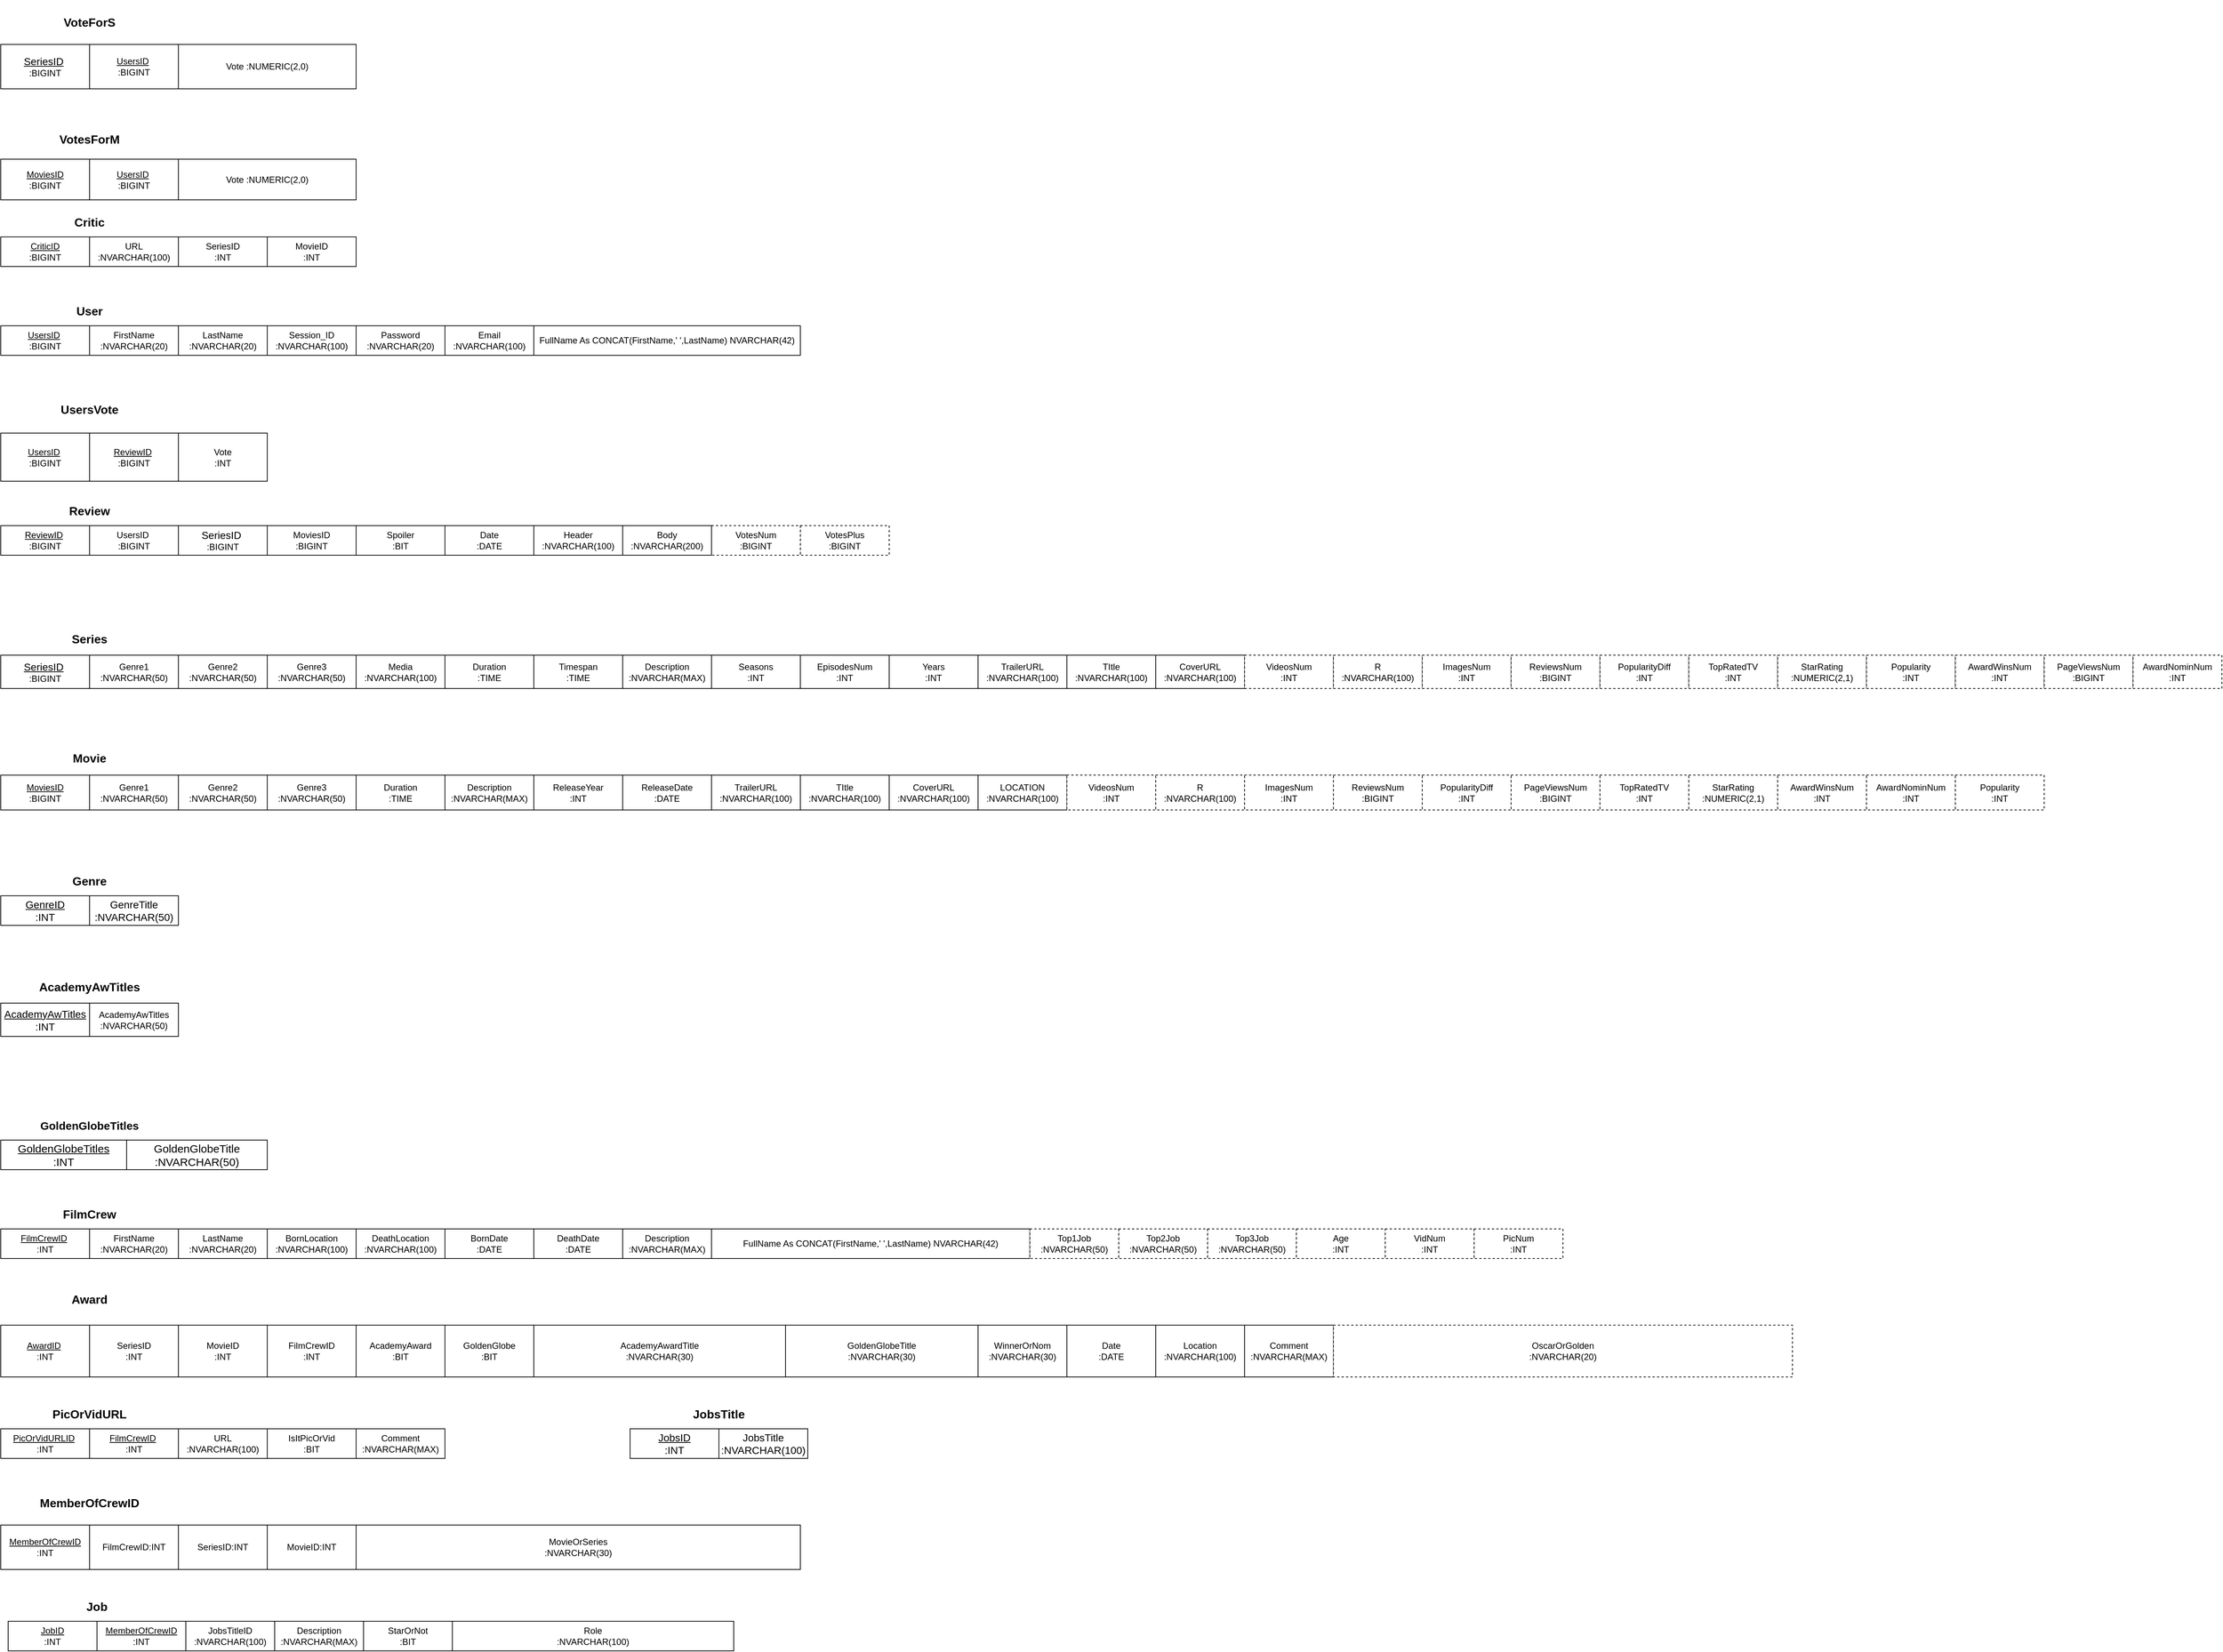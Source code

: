 <mxfile version="20.8.10" type="device"><diagram name="Page-1" id="w3RZHbpMR2QdRFytA8NF"><mxGraphModel dx="1418" dy="868" grid="1" gridSize="10" guides="1" tooltips="1" connect="1" arrows="1" fold="1" page="1" pageScale="1" pageWidth="3300" pageHeight="2339" math="0" shadow="0"><root><mxCell id="0"/><mxCell id="1" parent="0"/><mxCell id="p24loqSLt-d5DUNZValQ-108" value="" style="group" parent="1" vertex="1" connectable="0"><mxGeometry x="40" y="1210" width="240" height="80" as="geometry"/></mxCell><mxCell id="I5GjsqmiCHtDT43iMSYf-164" value="&lt;font style=&quot;font-size: 14px;&quot;&gt;GenreTitle&lt;br&gt;:NVARCHAR(50)&lt;br&gt;&lt;/font&gt;" style="rounded=0;whiteSpace=wrap;html=1;" parent="p24loqSLt-d5DUNZValQ-108" vertex="1"><mxGeometry x="120" y="40" width="120" height="40" as="geometry"/></mxCell><mxCell id="I5GjsqmiCHtDT43iMSYf-165" value="&lt;font style=&quot;font-size: 14px;&quot;&gt;&lt;u&gt;GenreID&lt;/u&gt;&lt;br&gt;:INT&lt;/font&gt;" style="rounded=0;whiteSpace=wrap;html=1;" parent="p24loqSLt-d5DUNZValQ-108" vertex="1"><mxGeometry y="40" width="120" height="40" as="geometry"/></mxCell><mxCell id="I5GjsqmiCHtDT43iMSYf-166" value="&lt;b&gt;&lt;font style=&quot;font-size: 16px;&quot;&gt;Genre&lt;/font&gt;&lt;/b&gt;" style="text;html=1;strokeColor=none;fillColor=none;align=center;verticalAlign=middle;whiteSpace=wrap;rounded=0;" parent="p24loqSLt-d5DUNZValQ-108" vertex="1"><mxGeometry width="240" height="40" as="geometry"/></mxCell><mxCell id="p24loqSLt-d5DUNZValQ-109" value="" style="group" parent="1" vertex="1" connectable="0"><mxGeometry x="890" y="1930" width="240" height="80" as="geometry"/></mxCell><mxCell id="p24loqSLt-d5DUNZValQ-110" value="&lt;font style=&quot;font-size: 14px;&quot;&gt;JobsTitle&lt;br&gt;:NVARCHAR(100)&lt;br&gt;&lt;/font&gt;" style="rounded=0;whiteSpace=wrap;html=1;" parent="p24loqSLt-d5DUNZValQ-109" vertex="1"><mxGeometry x="120" y="40" width="120" height="40" as="geometry"/></mxCell><mxCell id="p24loqSLt-d5DUNZValQ-111" value="&lt;font style=&quot;font-size: 14px;&quot;&gt;&lt;u&gt;JobsID&lt;/u&gt;&lt;br&gt;:INT&lt;/font&gt;" style="rounded=0;whiteSpace=wrap;html=1;" parent="p24loqSLt-d5DUNZValQ-109" vertex="1"><mxGeometry y="40" width="120" height="40" as="geometry"/></mxCell><mxCell id="p24loqSLt-d5DUNZValQ-112" value="&lt;b&gt;&lt;font style=&quot;font-size: 16px;&quot;&gt;JobsTitle&lt;/font&gt;&lt;/b&gt;" style="text;html=1;strokeColor=none;fillColor=none;align=center;verticalAlign=middle;whiteSpace=wrap;rounded=0;" parent="p24loqSLt-d5DUNZValQ-109" vertex="1"><mxGeometry width="240" height="40" as="geometry"/></mxCell><mxCell id="p24loqSLt-d5DUNZValQ-113" value="" style="group" parent="1" vertex="1" connectable="0"><mxGeometry x="50" y="2190" width="980" height="80" as="geometry"/></mxCell><mxCell id="I5GjsqmiCHtDT43iMSYf-322" value="Role&lt;br&gt;:NVARCHAR(100)" style="rounded=0;whiteSpace=wrap;html=1;" parent="p24loqSLt-d5DUNZValQ-113" vertex="1"><mxGeometry x="600" y="40" width="380" height="40" as="geometry"/></mxCell><mxCell id="I5GjsqmiCHtDT43iMSYf-323" value="StarOrNot&lt;br&gt;:BIT" style="rounded=0;whiteSpace=wrap;html=1;" parent="p24loqSLt-d5DUNZValQ-113" vertex="1"><mxGeometry x="480" y="40" width="120" height="40" as="geometry"/></mxCell><mxCell id="I5GjsqmiCHtDT43iMSYf-324" value="Description&lt;br&gt;:NVARCHAR(MAX)" style="rounded=0;whiteSpace=wrap;html=1;" parent="p24loqSLt-d5DUNZValQ-113" vertex="1"><mxGeometry x="360" y="40" width="120" height="40" as="geometry"/></mxCell><mxCell id="I5GjsqmiCHtDT43iMSYf-325" value="JobsTitleID&lt;br&gt;:NVARCHAR(100)" style="rounded=0;whiteSpace=wrap;html=1;" parent="p24loqSLt-d5DUNZValQ-113" vertex="1"><mxGeometry x="240" y="40" width="120" height="40" as="geometry"/></mxCell><mxCell id="I5GjsqmiCHtDT43iMSYf-326" value="&lt;u style=&quot;border-color: var(--border-color);&quot;&gt;MemberOfCrewID&lt;/u&gt;&lt;br style=&quot;border-color: var(--border-color);&quot;&gt;:INT" style="rounded=0;whiteSpace=wrap;html=1;" parent="p24loqSLt-d5DUNZValQ-113" vertex="1"><mxGeometry x="120" y="40" width="120" height="40" as="geometry"/></mxCell><mxCell id="I5GjsqmiCHtDT43iMSYf-327" value="&lt;u&gt;JobID&lt;/u&gt;&lt;br&gt;:INT" style="rounded=0;whiteSpace=wrap;html=1;" parent="p24loqSLt-d5DUNZValQ-113" vertex="1"><mxGeometry y="40" width="120" height="40" as="geometry"/></mxCell><mxCell id="I5GjsqmiCHtDT43iMSYf-328" value="&lt;b&gt;&lt;font style=&quot;font-size: 16px;&quot;&gt;Job&lt;/font&gt;&lt;/b&gt;" style="text;html=1;strokeColor=none;fillColor=none;align=center;verticalAlign=middle;whiteSpace=wrap;rounded=0;" parent="p24loqSLt-d5DUNZValQ-113" vertex="1"><mxGeometry width="240" height="40" as="geometry"/></mxCell><mxCell id="p24loqSLt-d5DUNZValQ-119" value="" style="group" parent="1" vertex="1" connectable="0"><mxGeometry x="40" y="1760" width="2660" height="140" as="geometry"/></mxCell><mxCell id="I5GjsqmiCHtDT43iMSYf-228" value="Location&lt;br&gt;:NVARCHAR(100)" style="rounded=0;whiteSpace=wrap;html=1;" parent="p24loqSLt-d5DUNZValQ-119" vertex="1"><mxGeometry x="1560" y="70" width="120" height="70" as="geometry"/></mxCell><mxCell id="I5GjsqmiCHtDT43iMSYf-229" value="Comment&lt;br&gt;:NVARCHAR(MAX)" style="rounded=0;whiteSpace=wrap;html=1;" parent="p24loqSLt-d5DUNZValQ-119" vertex="1"><mxGeometry x="1680" y="70" width="120" height="70" as="geometry"/></mxCell><mxCell id="I5GjsqmiCHtDT43iMSYf-236" value="Date&lt;br&gt;:DATE" style="rounded=0;whiteSpace=wrap;html=1;" parent="p24loqSLt-d5DUNZValQ-119" vertex="1"><mxGeometry x="1440" y="70" width="120" height="70" as="geometry"/></mxCell><mxCell id="I5GjsqmiCHtDT43iMSYf-237" value="WinnerOrNom&lt;br&gt;:NVARCHAR(30)" style="rounded=0;whiteSpace=wrap;html=1;" parent="p24loqSLt-d5DUNZValQ-119" vertex="1"><mxGeometry x="1320" y="70" width="120" height="70" as="geometry"/></mxCell><mxCell id="I5GjsqmiCHtDT43iMSYf-238" value="GoldenGlobeTitle&lt;br&gt;:NVARCHAR(30)" style="rounded=0;whiteSpace=wrap;html=1;" parent="p24loqSLt-d5DUNZValQ-119" vertex="1"><mxGeometry x="1060" y="70" width="260" height="70" as="geometry"/></mxCell><mxCell id="I5GjsqmiCHtDT43iMSYf-239" value="GoldenGlobe&lt;br&gt;:BIT" style="rounded=0;whiteSpace=wrap;html=1;" parent="p24loqSLt-d5DUNZValQ-119" vertex="1"><mxGeometry x="600" y="70" width="120" height="70" as="geometry"/></mxCell><mxCell id="I5GjsqmiCHtDT43iMSYf-240" value="AcademyAwardTitle&lt;br&gt;:NVARCHAR(30)" style="rounded=0;whiteSpace=wrap;html=1;" parent="p24loqSLt-d5DUNZValQ-119" vertex="1"><mxGeometry x="720" y="70" width="340" height="70" as="geometry"/></mxCell><mxCell id="I5GjsqmiCHtDT43iMSYf-241" value="AcademyAward&lt;br&gt;:BIT" style="rounded=0;whiteSpace=wrap;html=1;" parent="p24loqSLt-d5DUNZValQ-119" vertex="1"><mxGeometry x="480" y="70" width="120" height="70" as="geometry"/></mxCell><mxCell id="I5GjsqmiCHtDT43iMSYf-242" value="FilmCrewID&lt;br&gt;:INT" style="rounded=0;whiteSpace=wrap;html=1;" parent="p24loqSLt-d5DUNZValQ-119" vertex="1"><mxGeometry x="360" y="70" width="120" height="70" as="geometry"/></mxCell><mxCell id="I5GjsqmiCHtDT43iMSYf-243" value="MovieID&lt;br&gt;:INT" style="rounded=0;whiteSpace=wrap;html=1;" parent="p24loqSLt-d5DUNZValQ-119" vertex="1"><mxGeometry x="240" y="70" width="120" height="70" as="geometry"/></mxCell><mxCell id="I5GjsqmiCHtDT43iMSYf-244" value="SeriesID&lt;br&gt;:INT" style="rounded=0;whiteSpace=wrap;html=1;" parent="p24loqSLt-d5DUNZValQ-119" vertex="1"><mxGeometry x="120" y="70" width="120" height="70" as="geometry"/></mxCell><mxCell id="I5GjsqmiCHtDT43iMSYf-245" value="&lt;u&gt;AwardID&lt;/u&gt;&amp;nbsp;&lt;br&gt;:INT" style="rounded=0;whiteSpace=wrap;html=1;" parent="p24loqSLt-d5DUNZValQ-119" vertex="1"><mxGeometry y="70" width="120" height="70" as="geometry"/></mxCell><mxCell id="I5GjsqmiCHtDT43iMSYf-246" value="&lt;span style=&quot;font-size: 16px;&quot;&gt;&lt;b&gt;Award&lt;/b&gt;&lt;/span&gt;" style="text;html=1;strokeColor=none;fillColor=none;align=center;verticalAlign=middle;whiteSpace=wrap;rounded=0;" parent="p24loqSLt-d5DUNZValQ-119" vertex="1"><mxGeometry width="240" height="70" as="geometry"/></mxCell><mxCell id="p24loqSLt-d5DUNZValQ-107" value="OscarOrGolden&lt;br&gt;:NVARCHAR(20)" style="rounded=0;whiteSpace=wrap;html=1;dashed=1;" parent="p24loqSLt-d5DUNZValQ-119" vertex="1"><mxGeometry x="1800" y="70" width="620" height="70" as="geometry"/></mxCell><mxCell id="p24loqSLt-d5DUNZValQ-120" value="" style="group" parent="1" vertex="1" connectable="0"><mxGeometry x="40" y="320" width="240" height="80" as="geometry"/></mxCell><mxCell id="I5GjsqmiCHtDT43iMSYf-40" value="URL&lt;br&gt;:NVARCHAR(100)" style="rounded=0;whiteSpace=wrap;html=1;" parent="p24loqSLt-d5DUNZValQ-120" vertex="1"><mxGeometry x="120" y="40" width="120" height="40" as="geometry"/></mxCell><mxCell id="I5GjsqmiCHtDT43iMSYf-41" value="&lt;u&gt;CriticID&lt;br&gt;&lt;/u&gt;:BIGINT&lt;u&gt;&lt;br&gt;&lt;/u&gt;" style="rounded=0;whiteSpace=wrap;html=1;" parent="p24loqSLt-d5DUNZValQ-120" vertex="1"><mxGeometry y="40" width="120" height="40" as="geometry"/></mxCell><mxCell id="I5GjsqmiCHtDT43iMSYf-43" value="&lt;b&gt;&lt;font style=&quot;font-size: 16px;&quot;&gt;Critic&lt;/font&gt;&lt;/b&gt;" style="text;html=1;strokeColor=none;fillColor=none;align=center;verticalAlign=middle;whiteSpace=wrap;rounded=0;" parent="p24loqSLt-d5DUNZValQ-120" vertex="1"><mxGeometry width="240" height="40" as="geometry"/></mxCell><mxCell id="p24loqSLt-d5DUNZValQ-121" value="" style="group" parent="1" vertex="1" connectable="0"><mxGeometry x="40" y="440" width="1080" height="80" as="geometry"/></mxCell><mxCell id="I5GjsqmiCHtDT43iMSYf-48" value="FullName As CONCAT(FirstName,' ',LastName) NVARCHAR(42)" style="rounded=0;whiteSpace=wrap;html=1;" parent="p24loqSLt-d5DUNZValQ-121" vertex="1"><mxGeometry x="720" y="40" width="360" height="40" as="geometry"/></mxCell><mxCell id="I5GjsqmiCHtDT43iMSYf-58" value="Email&lt;br&gt;:NVARCHAR(100)" style="rounded=0;whiteSpace=wrap;html=1;" parent="p24loqSLt-d5DUNZValQ-121" vertex="1"><mxGeometry x="600" y="40" width="120" height="40" as="geometry"/></mxCell><mxCell id="I5GjsqmiCHtDT43iMSYf-59" value="Password&lt;br&gt;:NVARCHAR(20)" style="rounded=0;whiteSpace=wrap;html=1;" parent="p24loqSLt-d5DUNZValQ-121" vertex="1"><mxGeometry x="480" y="40" width="120" height="40" as="geometry"/></mxCell><mxCell id="I5GjsqmiCHtDT43iMSYf-60" value="Session_ID&lt;br style=&quot;border-color: var(--border-color);&quot;&gt;:NVARCHAR(100)" style="rounded=0;whiteSpace=wrap;html=1;" parent="p24loqSLt-d5DUNZValQ-121" vertex="1"><mxGeometry x="360" y="40" width="120" height="40" as="geometry"/></mxCell><mxCell id="I5GjsqmiCHtDT43iMSYf-61" value="LastName&lt;br&gt;:NVARCHAR(20)" style="rounded=0;whiteSpace=wrap;html=1;" parent="p24loqSLt-d5DUNZValQ-121" vertex="1"><mxGeometry x="240" y="40" width="120" height="40" as="geometry"/></mxCell><mxCell id="I5GjsqmiCHtDT43iMSYf-62" value="FirstName&lt;br&gt;:NVARCHAR(20)" style="rounded=0;whiteSpace=wrap;html=1;" parent="p24loqSLt-d5DUNZValQ-121" vertex="1"><mxGeometry x="120" y="40" width="120" height="40" as="geometry"/></mxCell><mxCell id="I5GjsqmiCHtDT43iMSYf-63" value="&lt;u style=&quot;border-color: var(--border-color);&quot;&gt;UsersID&lt;/u&gt;&amp;nbsp;&lt;br style=&quot;border-color: var(--border-color);&quot;&gt;:BIGINT" style="rounded=0;whiteSpace=wrap;html=1;" parent="p24loqSLt-d5DUNZValQ-121" vertex="1"><mxGeometry y="40" width="120" height="40" as="geometry"/></mxCell><mxCell id="I5GjsqmiCHtDT43iMSYf-64" value="&lt;span style=&quot;font-size: 16px;&quot;&gt;&lt;b&gt;User&lt;/b&gt;&lt;/span&gt;" style="text;html=1;strokeColor=none;fillColor=none;align=center;verticalAlign=middle;whiteSpace=wrap;rounded=0;" parent="p24loqSLt-d5DUNZValQ-121" vertex="1"><mxGeometry width="240" height="40" as="geometry"/></mxCell><mxCell id="p24loqSLt-d5DUNZValQ-122" value="" style="group" parent="1" vertex="1" connectable="0"><mxGeometry x="40" y="560" width="360" height="130" as="geometry"/></mxCell><mxCell id="I5GjsqmiCHtDT43iMSYf-102" value="Vote&lt;br&gt;:INT" style="rounded=0;whiteSpace=wrap;html=1;" parent="p24loqSLt-d5DUNZValQ-122" vertex="1"><mxGeometry x="240" y="65" width="120" height="65" as="geometry"/></mxCell><mxCell id="I5GjsqmiCHtDT43iMSYf-103" value="&lt;u style=&quot;border-color: var(--border-color);&quot;&gt;ReviewID&lt;/u&gt;&amp;nbsp;&lt;br style=&quot;border-color: var(--border-color);&quot;&gt;:BIGINT" style="rounded=0;whiteSpace=wrap;html=1;" parent="p24loqSLt-d5DUNZValQ-122" vertex="1"><mxGeometry x="120" y="65" width="120" height="65" as="geometry"/></mxCell><mxCell id="I5GjsqmiCHtDT43iMSYf-104" value="&lt;u style=&quot;border-color: var(--border-color);&quot;&gt;UsersID&lt;/u&gt;&amp;nbsp;&lt;br style=&quot;border-color: var(--border-color);&quot;&gt;:BIGINT" style="rounded=0;whiteSpace=wrap;html=1;" parent="p24loqSLt-d5DUNZValQ-122" vertex="1"><mxGeometry y="65" width="120" height="65" as="geometry"/></mxCell><mxCell id="I5GjsqmiCHtDT43iMSYf-105" value="&lt;b&gt;&lt;font style=&quot;font-size: 16px;&quot;&gt;UsersVote&lt;/font&gt;&lt;/b&gt;" style="text;html=1;strokeColor=none;fillColor=none;align=center;verticalAlign=middle;whiteSpace=wrap;rounded=0;" parent="p24loqSLt-d5DUNZValQ-122" vertex="1"><mxGeometry width="240" height="65" as="geometry"/></mxCell><mxCell id="p24loqSLt-d5DUNZValQ-123" value="" style="group" parent="1" vertex="1" connectable="0"><mxGeometry x="40" y="710" width="1320" height="80" as="geometry"/></mxCell><mxCell id="I5GjsqmiCHtDT43iMSYf-67" value="VotesPlus&lt;br&gt;:BIGINT" style="rounded=0;whiteSpace=wrap;html=1;dashed=1;" parent="p24loqSLt-d5DUNZValQ-123" vertex="1"><mxGeometry x="1080" y="40" width="120" height="40" as="geometry"/></mxCell><mxCell id="I5GjsqmiCHtDT43iMSYf-75" value="VotesNum&lt;br&gt;:BIGINT" style="rounded=0;whiteSpace=wrap;html=1;dashed=1;" parent="p24loqSLt-d5DUNZValQ-123" vertex="1"><mxGeometry x="960" y="40" width="120" height="40" as="geometry"/></mxCell><mxCell id="I5GjsqmiCHtDT43iMSYf-76" value="Body&lt;br&gt;:NVARCHAR(200)" style="rounded=0;whiteSpace=wrap;html=1;" parent="p24loqSLt-d5DUNZValQ-123" vertex="1"><mxGeometry x="840" y="40" width="120" height="40" as="geometry"/></mxCell><mxCell id="I5GjsqmiCHtDT43iMSYf-77" value="Header&lt;br&gt;:NVARCHAR(100)" style="rounded=0;whiteSpace=wrap;html=1;" parent="p24loqSLt-d5DUNZValQ-123" vertex="1"><mxGeometry x="720" y="40" width="120" height="40" as="geometry"/></mxCell><mxCell id="I5GjsqmiCHtDT43iMSYf-78" value="Date&lt;br&gt;:DATE" style="rounded=0;whiteSpace=wrap;html=1;" parent="p24loqSLt-d5DUNZValQ-123" vertex="1"><mxGeometry x="600" y="40" width="120" height="40" as="geometry"/></mxCell><mxCell id="I5GjsqmiCHtDT43iMSYf-79" value="Spoiler&lt;br style=&quot;border-color: var(--border-color);&quot;&gt;:BIT" style="rounded=0;whiteSpace=wrap;html=1;" parent="p24loqSLt-d5DUNZValQ-123" vertex="1"><mxGeometry x="480" y="40" width="120" height="40" as="geometry"/></mxCell><mxCell id="I5GjsqmiCHtDT43iMSYf-80" value="MoviesID&lt;br style=&quot;border-color: var(--border-color);&quot;&gt;:BIGINT" style="rounded=0;whiteSpace=wrap;html=1;" parent="p24loqSLt-d5DUNZValQ-123" vertex="1"><mxGeometry x="360" y="40" width="120" height="40" as="geometry"/></mxCell><mxCell id="I5GjsqmiCHtDT43iMSYf-82" value="&lt;font style=&quot;border-color: var(--border-color); font-size: 14px;&quot;&gt;SeriesID&amp;nbsp;&lt;br style=&quot;border-color: var(--border-color);&quot;&gt;&lt;/font&gt;:BIGINT" style="rounded=0;whiteSpace=wrap;html=1;" parent="p24loqSLt-d5DUNZValQ-123" vertex="1"><mxGeometry x="240" y="40" width="120" height="40" as="geometry"/></mxCell><mxCell id="I5GjsqmiCHtDT43iMSYf-83" value="&lt;span style=&quot;border-color: var(--border-color);&quot;&gt;UsersID&lt;/span&gt;&amp;nbsp;&lt;br style=&quot;border-color: var(--border-color);&quot;&gt;:BIGINT" style="rounded=0;whiteSpace=wrap;html=1;" parent="p24loqSLt-d5DUNZValQ-123" vertex="1"><mxGeometry x="120" y="40" width="120" height="40" as="geometry"/></mxCell><mxCell id="I5GjsqmiCHtDT43iMSYf-84" value="&lt;u style=&quot;border-color: var(--border-color);&quot;&gt;ReviewID&lt;/u&gt;&amp;nbsp;&lt;br style=&quot;border-color: var(--border-color);&quot;&gt;:BIGINT" style="rounded=0;whiteSpace=wrap;html=1;" parent="p24loqSLt-d5DUNZValQ-123" vertex="1"><mxGeometry y="40" width="120" height="40" as="geometry"/></mxCell><mxCell id="I5GjsqmiCHtDT43iMSYf-85" value="&lt;span style=&quot;font-size: 16px;&quot;&gt;&lt;b&gt;Review&lt;/b&gt;&lt;/span&gt;" style="text;html=1;strokeColor=none;fillColor=none;align=center;verticalAlign=middle;whiteSpace=wrap;rounded=0;" parent="p24loqSLt-d5DUNZValQ-123" vertex="1"><mxGeometry width="240" height="40" as="geometry"/></mxCell><mxCell id="p24loqSLt-d5DUNZValQ-124" value="" style="group" parent="1" vertex="1" connectable="0"><mxGeometry x="40" y="1040" width="2760" height="94.118" as="geometry"/></mxCell><mxCell id="I5GjsqmiCHtDT43iMSYf-128" value="CoverURL&lt;br style=&quot;border-color: var(--border-color);&quot;&gt;:NVARCHAR(100)" style="rounded=0;whiteSpace=wrap;html=1;" parent="p24loqSLt-d5DUNZValQ-124" vertex="1"><mxGeometry x="1200" y="47.059" width="120" height="47.059" as="geometry"/></mxCell><mxCell id="I5GjsqmiCHtDT43iMSYf-129" value="LOCATION&lt;br&gt;:NVARCHAR(100)" style="rounded=0;whiteSpace=wrap;html=1;" parent="p24loqSLt-d5DUNZValQ-124" vertex="1"><mxGeometry x="1320" y="47.059" width="120" height="47.059" as="geometry"/></mxCell><mxCell id="I5GjsqmiCHtDT43iMSYf-136" value="TItle&lt;br style=&quot;border-color: var(--border-color);&quot;&gt;:NVARCHAR(100)" style="rounded=0;whiteSpace=wrap;html=1;" parent="p24loqSLt-d5DUNZValQ-124" vertex="1"><mxGeometry x="1080" y="47.059" width="120" height="47.059" as="geometry"/></mxCell><mxCell id="I5GjsqmiCHtDT43iMSYf-137" value="TrailerURL&lt;br style=&quot;border-color: var(--border-color);&quot;&gt;:NVARCHAR(100)" style="rounded=0;whiteSpace=wrap;html=1;" parent="p24loqSLt-d5DUNZValQ-124" vertex="1"><mxGeometry x="960" y="47.059" width="120" height="47.059" as="geometry"/></mxCell><mxCell id="I5GjsqmiCHtDT43iMSYf-138" value="ReleaseDate&lt;br style=&quot;border-color: var(--border-color);&quot;&gt;:DATE" style="rounded=0;whiteSpace=wrap;html=1;" parent="p24loqSLt-d5DUNZValQ-124" vertex="1"><mxGeometry x="840" y="47.059" width="120" height="47.059" as="geometry"/></mxCell><mxCell id="I5GjsqmiCHtDT43iMSYf-139" value="ReleaseYear&lt;br style=&quot;border-color: var(--border-color);&quot;&gt;:INT" style="rounded=0;whiteSpace=wrap;html=1;" parent="p24loqSLt-d5DUNZValQ-124" vertex="1"><mxGeometry x="720" y="47.059" width="120" height="47.059" as="geometry"/></mxCell><mxCell id="I5GjsqmiCHtDT43iMSYf-140" value="Description&lt;br style=&quot;border-color: var(--border-color);&quot;&gt;:NVARCHAR(MAX)" style="rounded=0;whiteSpace=wrap;html=1;" parent="p24loqSLt-d5DUNZValQ-124" vertex="1"><mxGeometry x="600" y="47.059" width="120" height="47.059" as="geometry"/></mxCell><mxCell id="I5GjsqmiCHtDT43iMSYf-141" value="Duration&lt;br style=&quot;border-color: var(--border-color);&quot;&gt;:TIME" style="rounded=0;whiteSpace=wrap;html=1;" parent="p24loqSLt-d5DUNZValQ-124" vertex="1"><mxGeometry x="480" y="47.059" width="120" height="47.059" as="geometry"/></mxCell><mxCell id="I5GjsqmiCHtDT43iMSYf-142" value="Genre3&lt;br style=&quot;border-color: var(--border-color);&quot;&gt;:NVARCHAR(50)" style="rounded=0;whiteSpace=wrap;html=1;" parent="p24loqSLt-d5DUNZValQ-124" vertex="1"><mxGeometry x="360" y="47.059" width="120" height="47.059" as="geometry"/></mxCell><mxCell id="I5GjsqmiCHtDT43iMSYf-143" value="Genre2&lt;br style=&quot;border-color: var(--border-color);&quot;&gt;:NVARCHAR(50)" style="rounded=0;whiteSpace=wrap;html=1;" parent="p24loqSLt-d5DUNZValQ-124" vertex="1"><mxGeometry x="240" y="47.059" width="120" height="47.059" as="geometry"/></mxCell><mxCell id="I5GjsqmiCHtDT43iMSYf-144" value="Genre1&lt;br style=&quot;border-color: var(--border-color);&quot;&gt;:NVARCHAR(50)" style="rounded=0;whiteSpace=wrap;html=1;" parent="p24loqSLt-d5DUNZValQ-124" vertex="1"><mxGeometry x="120" y="47.059" width="120" height="47.059" as="geometry"/></mxCell><mxCell id="I5GjsqmiCHtDT43iMSYf-145" value="&lt;u style=&quot;border-color: var(--border-color);&quot;&gt;MoviesID&lt;br style=&quot;border-color: var(--border-color);&quot;&gt;&lt;/u&gt;:BIGINT" style="rounded=0;whiteSpace=wrap;html=1;" parent="p24loqSLt-d5DUNZValQ-124" vertex="1"><mxGeometry y="47.059" width="120" height="47.059" as="geometry"/></mxCell><mxCell id="I5GjsqmiCHtDT43iMSYf-146" value="&lt;span style=&quot;font-size: 16px;&quot;&gt;&lt;b&gt;Movie&lt;/b&gt;&lt;/span&gt;" style="text;html=1;strokeColor=none;fillColor=none;align=center;verticalAlign=middle;whiteSpace=wrap;rounded=0;" parent="p24loqSLt-d5DUNZValQ-124" vertex="1"><mxGeometry width="240" height="47.059" as="geometry"/></mxCell><mxCell id="p24loqSLt-d5DUNZValQ-25" value="VideosNum&lt;br style=&quot;border-color: var(--border-color);&quot;&gt;:INT" style="rounded=0;whiteSpace=wrap;html=1;dashed=1;" parent="p24loqSLt-d5DUNZValQ-124" vertex="1"><mxGeometry x="1440" y="47.059" width="120" height="47.059" as="geometry"/></mxCell><mxCell id="p24loqSLt-d5DUNZValQ-26" value="R&lt;br style=&quot;border-color: var(--border-color);&quot;&gt;:NVARCHAR(100)" style="rounded=0;whiteSpace=wrap;html=1;dashed=1;" parent="p24loqSLt-d5DUNZValQ-124" vertex="1"><mxGeometry x="1560" y="47.059" width="120" height="47.059" as="geometry"/></mxCell><mxCell id="p24loqSLt-d5DUNZValQ-27" value="ImagesNum&lt;br style=&quot;border-color: var(--border-color);&quot;&gt;:INT" style="rounded=0;whiteSpace=wrap;html=1;dashed=1;" parent="p24loqSLt-d5DUNZValQ-124" vertex="1"><mxGeometry x="1680" y="47.059" width="120" height="47.059" as="geometry"/></mxCell><mxCell id="p24loqSLt-d5DUNZValQ-28" value="ReviewsNum&lt;br style=&quot;border-color: var(--border-color);&quot;&gt;:BIGINT" style="rounded=0;whiteSpace=wrap;html=1;dashed=1;" parent="p24loqSLt-d5DUNZValQ-124" vertex="1"><mxGeometry x="1800" y="47.059" width="120" height="47.059" as="geometry"/></mxCell><mxCell id="p24loqSLt-d5DUNZValQ-29" value="PopularityDiff&lt;br style=&quot;border-color: var(--border-color);&quot;&gt;:INT" style="rounded=0;whiteSpace=wrap;html=1;dashed=1;" parent="p24loqSLt-d5DUNZValQ-124" vertex="1"><mxGeometry x="1920" y="47.059" width="120" height="47.059" as="geometry"/></mxCell><mxCell id="p24loqSLt-d5DUNZValQ-30" value="PageViewsNum&lt;br style=&quot;border-color: var(--border-color);&quot;&gt;:BIGINT" style="rounded=0;whiteSpace=wrap;html=1;dashed=1;" parent="p24loqSLt-d5DUNZValQ-124" vertex="1"><mxGeometry x="2040" y="47.059" width="120" height="47.059" as="geometry"/></mxCell><mxCell id="p24loqSLt-d5DUNZValQ-31" value="TopRatedTV&lt;br style=&quot;border-color: var(--border-color);&quot;&gt;:INT" style="rounded=0;whiteSpace=wrap;html=1;dashed=1;" parent="p24loqSLt-d5DUNZValQ-124" vertex="1"><mxGeometry x="2160" y="47.059" width="120" height="47.059" as="geometry"/></mxCell><mxCell id="p24loqSLt-d5DUNZValQ-32" value="StarRating&lt;br style=&quot;border-color: var(--border-color);&quot;&gt;:NUMERIC(2,1)" style="rounded=0;whiteSpace=wrap;html=1;dashed=1;" parent="p24loqSLt-d5DUNZValQ-124" vertex="1"><mxGeometry x="2280" y="47.059" width="120" height="47.059" as="geometry"/></mxCell><mxCell id="p24loqSLt-d5DUNZValQ-33" value="AwardWinsNum&lt;br style=&quot;border-color: var(--border-color);&quot;&gt;:INT" style="rounded=0;whiteSpace=wrap;html=1;dashed=1;" parent="p24loqSLt-d5DUNZValQ-124" vertex="1"><mxGeometry x="2400" y="47.059" width="120" height="47.059" as="geometry"/></mxCell><mxCell id="p24loqSLt-d5DUNZValQ-83" value="AwardNominNum&lt;br style=&quot;border-color: var(--border-color);&quot;&gt;:INT" style="rounded=0;whiteSpace=wrap;html=1;dashed=1;" parent="p24loqSLt-d5DUNZValQ-124" vertex="1"><mxGeometry x="2520" y="47.059" width="120" height="47.059" as="geometry"/></mxCell><mxCell id="p24loqSLt-d5DUNZValQ-84" value="Popularity&lt;br style=&quot;border-color: var(--border-color);&quot;&gt;:INT" style="rounded=0;whiteSpace=wrap;html=1;dashed=1;" parent="p24loqSLt-d5DUNZValQ-124" vertex="1"><mxGeometry x="2640" y="47.059" width="120" height="47.059" as="geometry"/></mxCell><mxCell id="p24loqSLt-d5DUNZValQ-125" value="" style="group" parent="1" vertex="1" connectable="0"><mxGeometry x="40" y="880" width="3000" height="90" as="geometry"/></mxCell><mxCell id="vM1LEAeS3sjnM1NO1S9n-83" value="Genre2&lt;br&gt;:NVARCHAR(50)" style="rounded=0;whiteSpace=wrap;html=1;" parent="p24loqSLt-d5DUNZValQ-125" vertex="1"><mxGeometry x="240" y="45" width="120" height="45" as="geometry"/></mxCell><mxCell id="I5GjsqmiCHtDT43iMSYf-107" value="TItle&lt;br&gt;:NVARCHAR(100)" style="rounded=0;whiteSpace=wrap;html=1;" parent="p24loqSLt-d5DUNZValQ-125" vertex="1"><mxGeometry x="1440" y="45" width="120" height="45" as="geometry"/></mxCell><mxCell id="I5GjsqmiCHtDT43iMSYf-108" value="CoverURL&lt;br&gt;:NVARCHAR(100)" style="rounded=0;whiteSpace=wrap;html=1;" parent="p24loqSLt-d5DUNZValQ-125" vertex="1"><mxGeometry x="1560" y="45" width="120" height="45" as="geometry"/></mxCell><mxCell id="I5GjsqmiCHtDT43iMSYf-115" value="TrailerURL&lt;br&gt;:NVARCHAR(100)" style="rounded=0;whiteSpace=wrap;html=1;" parent="p24loqSLt-d5DUNZValQ-125" vertex="1"><mxGeometry x="1320" y="45" width="120" height="45" as="geometry"/></mxCell><mxCell id="I5GjsqmiCHtDT43iMSYf-116" value="Years&lt;br&gt;:INT" style="rounded=0;whiteSpace=wrap;html=1;" parent="p24loqSLt-d5DUNZValQ-125" vertex="1"><mxGeometry x="1200" y="45" width="120" height="45" as="geometry"/></mxCell><mxCell id="I5GjsqmiCHtDT43iMSYf-117" value="EpisodesNum&lt;br&gt;:INT" style="rounded=0;whiteSpace=wrap;html=1;" parent="p24loqSLt-d5DUNZValQ-125" vertex="1"><mxGeometry x="1080" y="45" width="120" height="45" as="geometry"/></mxCell><mxCell id="I5GjsqmiCHtDT43iMSYf-118" value="Seasons&lt;br&gt;:INT" style="rounded=0;whiteSpace=wrap;html=1;" parent="p24loqSLt-d5DUNZValQ-125" vertex="1"><mxGeometry x="960" y="45" width="120" height="45" as="geometry"/></mxCell><mxCell id="I5GjsqmiCHtDT43iMSYf-119" value="Description&lt;br&gt;:NVARCHAR(MAX)" style="rounded=0;whiteSpace=wrap;html=1;" parent="p24loqSLt-d5DUNZValQ-125" vertex="1"><mxGeometry x="840" y="45" width="120" height="45" as="geometry"/></mxCell><mxCell id="I5GjsqmiCHtDT43iMSYf-120" value="Timespan&lt;br&gt;:TIME" style="rounded=0;whiteSpace=wrap;html=1;" parent="p24loqSLt-d5DUNZValQ-125" vertex="1"><mxGeometry x="720" y="45" width="120" height="45" as="geometry"/></mxCell><mxCell id="I5GjsqmiCHtDT43iMSYf-121" value="Duration&lt;br&gt;:TIME" style="rounded=0;whiteSpace=wrap;html=1;" parent="p24loqSLt-d5DUNZValQ-125" vertex="1"><mxGeometry x="600" y="45" width="120" height="45" as="geometry"/></mxCell><mxCell id="I5GjsqmiCHtDT43iMSYf-122" value="Media&lt;br&gt;:NVARCHAR(100)" style="rounded=0;whiteSpace=wrap;html=1;" parent="p24loqSLt-d5DUNZValQ-125" vertex="1"><mxGeometry x="480" y="45" width="120" height="45" as="geometry"/></mxCell><mxCell id="I5GjsqmiCHtDT43iMSYf-123" value="Genre3&lt;br&gt;:NVARCHAR(50)" style="rounded=0;whiteSpace=wrap;html=1;" parent="p24loqSLt-d5DUNZValQ-125" vertex="1"><mxGeometry x="360" y="45" width="120" height="45" as="geometry"/></mxCell><mxCell id="I5GjsqmiCHtDT43iMSYf-124" value="&lt;font style=&quot;border-color: var(--border-color); font-size: 14px;&quot;&gt;&lt;u style=&quot;border-color: var(--border-color);&quot;&gt;SeriesID&lt;/u&gt;&amp;nbsp;&lt;br style=&quot;border-color: var(--border-color);&quot;&gt;&lt;/font&gt;:BIGINT" style="rounded=0;whiteSpace=wrap;html=1;" parent="p24loqSLt-d5DUNZValQ-125" vertex="1"><mxGeometry y="45" width="120" height="45" as="geometry"/></mxCell><mxCell id="I5GjsqmiCHtDT43iMSYf-125" value="&lt;b&gt;&lt;font style=&quot;font-size: 16px;&quot;&gt;Series&lt;/font&gt;&lt;/b&gt;" style="text;html=1;strokeColor=none;fillColor=none;align=center;verticalAlign=middle;whiteSpace=wrap;rounded=0;" parent="p24loqSLt-d5DUNZValQ-125" vertex="1"><mxGeometry width="240" height="45" as="geometry"/></mxCell><mxCell id="vM1LEAeS3sjnM1NO1S9n-2" value="VideosNum&lt;br&gt;:INT" style="rounded=0;whiteSpace=wrap;html=1;dashed=1;" parent="p24loqSLt-d5DUNZValQ-125" vertex="1"><mxGeometry x="1680" y="45" width="120" height="45" as="geometry"/></mxCell><mxCell id="vM1LEAeS3sjnM1NO1S9n-3" value="R&lt;br style=&quot;border-color: var(--border-color);&quot;&gt;:NVARCHAR(100)" style="rounded=0;whiteSpace=wrap;html=1;dashed=1;" parent="p24loqSLt-d5DUNZValQ-125" vertex="1"><mxGeometry x="1800" y="45" width="120" height="45" as="geometry"/></mxCell><mxCell id="vM1LEAeS3sjnM1NO1S9n-4" value="ImagesNum&lt;br&gt;:INT" style="rounded=0;whiteSpace=wrap;html=1;dashed=1;" parent="p24loqSLt-d5DUNZValQ-125" vertex="1"><mxGeometry x="1920" y="45" width="120" height="45" as="geometry"/></mxCell><mxCell id="vM1LEAeS3sjnM1NO1S9n-5" value="ReviewsNum&lt;br&gt;:BIGINT" style="rounded=0;whiteSpace=wrap;html=1;dashed=1;" parent="p24loqSLt-d5DUNZValQ-125" vertex="1"><mxGeometry x="2040" y="45" width="120" height="45" as="geometry"/></mxCell><mxCell id="vM1LEAeS3sjnM1NO1S9n-28" value="PopularityDiff&lt;br style=&quot;border-color: var(--border-color);&quot;&gt;:INT" style="rounded=0;whiteSpace=wrap;html=1;dashed=1;" parent="p24loqSLt-d5DUNZValQ-125" vertex="1"><mxGeometry x="2160" y="45" width="120" height="45" as="geometry"/></mxCell><mxCell id="vM1LEAeS3sjnM1NO1S9n-29" value="TopRatedTV&lt;br&gt;:INT" style="rounded=0;whiteSpace=wrap;html=1;dashed=1;" parent="p24loqSLt-d5DUNZValQ-125" vertex="1"><mxGeometry x="2280" y="45" width="120" height="45" as="geometry"/></mxCell><mxCell id="vM1LEAeS3sjnM1NO1S9n-53" value="StarRating&lt;br&gt;:NUMERIC(2,1)" style="rounded=0;whiteSpace=wrap;html=1;dashed=1;" parent="p24loqSLt-d5DUNZValQ-125" vertex="1"><mxGeometry x="2400" y="45" width="120" height="45" as="geometry"/></mxCell><mxCell id="vM1LEAeS3sjnM1NO1S9n-54" value="Popularity&lt;br&gt;:INT" style="rounded=0;whiteSpace=wrap;html=1;dashed=1;" parent="p24loqSLt-d5DUNZValQ-125" vertex="1"><mxGeometry x="2520" y="45" width="120" height="45" as="geometry"/></mxCell><mxCell id="vM1LEAeS3sjnM1NO1S9n-55" value="AwardWinsNum&lt;br&gt;:INT" style="rounded=0;whiteSpace=wrap;html=1;dashed=1;" parent="p24loqSLt-d5DUNZValQ-125" vertex="1"><mxGeometry x="2640" y="45" width="120" height="45" as="geometry"/></mxCell><mxCell id="vM1LEAeS3sjnM1NO1S9n-56" value="PageViewsNum&lt;br&gt;:BIGINT" style="rounded=0;whiteSpace=wrap;html=1;dashed=1;" parent="p24loqSLt-d5DUNZValQ-125" vertex="1"><mxGeometry x="2760" y="45" width="120" height="45" as="geometry"/></mxCell><mxCell id="vM1LEAeS3sjnM1NO1S9n-82" value="AwardNominNum&lt;br&gt;:INT" style="rounded=0;whiteSpace=wrap;html=1;dashed=1;" parent="p24loqSLt-d5DUNZValQ-125" vertex="1"><mxGeometry x="2880" y="45" width="120" height="45" as="geometry"/></mxCell><mxCell id="vM1LEAeS3sjnM1NO1S9n-84" value="Genre1&lt;br&gt;:NVARCHAR(50)" style="rounded=0;whiteSpace=wrap;html=1;" parent="p24loqSLt-d5DUNZValQ-125" vertex="1"><mxGeometry x="120" y="45" width="120" height="45" as="geometry"/></mxCell><mxCell id="p24loqSLt-d5DUNZValQ-126" value="" style="group" parent="1" vertex="1" connectable="0"><mxGeometry x="40" y="1350" width="240" height="90" as="geometry"/></mxCell><mxCell id="I5GjsqmiCHtDT43iMSYf-184" value="AcademyAwTitles&lt;br&gt;:NVARCHAR(50)" style="rounded=0;whiteSpace=wrap;html=1;" parent="p24loqSLt-d5DUNZValQ-126" vertex="1"><mxGeometry x="120" y="45" width="120" height="45" as="geometry"/></mxCell><mxCell id="I5GjsqmiCHtDT43iMSYf-185" value="&lt;font style=&quot;font-size: 14px;&quot;&gt;&lt;u&gt;AcademyAwTitles&lt;/u&gt;&lt;br&gt;:INT&lt;/font&gt;" style="rounded=0;whiteSpace=wrap;html=1;" parent="p24loqSLt-d5DUNZValQ-126" vertex="1"><mxGeometry y="45" width="120" height="45" as="geometry"/></mxCell><mxCell id="I5GjsqmiCHtDT43iMSYf-186" value="&lt;b&gt;&lt;font style=&quot;font-size: 16px;&quot;&gt;AcademyAwTitles&lt;/font&gt;&lt;/b&gt;" style="text;html=1;strokeColor=none;fillColor=none;align=center;verticalAlign=middle;whiteSpace=wrap;rounded=0;" parent="p24loqSLt-d5DUNZValQ-126" vertex="1"><mxGeometry width="240" height="45" as="geometry"/></mxCell><mxCell id="p24loqSLt-d5DUNZValQ-127" value="" style="group" parent="1" vertex="1" connectable="0"><mxGeometry x="40" y="1540" width="360" height="80" as="geometry"/></mxCell><mxCell id="I5GjsqmiCHtDT43iMSYf-203" value="GoldenGlobeTitle&lt;br&gt;:NVARCHAR(50)" style="rounded=0;whiteSpace=wrap;html=1;fontSize=15;" parent="p24loqSLt-d5DUNZValQ-127" vertex="1"><mxGeometry x="170" y="40" width="190" height="40" as="geometry"/></mxCell><mxCell id="I5GjsqmiCHtDT43iMSYf-205" value="&lt;span style=&quot;font-size: 15px;&quot;&gt;&lt;u style=&quot;font-size: 15px;&quot;&gt;GoldenGlobeTitles&lt;/u&gt;&lt;br style=&quot;font-size: 15px;&quot;&gt;:INT&lt;br style=&quot;font-size: 15px;&quot;&gt;&lt;/span&gt;" style="rounded=0;whiteSpace=wrap;html=1;fontSize=15;" parent="p24loqSLt-d5DUNZValQ-127" vertex="1"><mxGeometry y="40" width="170" height="40" as="geometry"/></mxCell><mxCell id="I5GjsqmiCHtDT43iMSYf-206" value="&lt;b style=&quot;font-size: 15px;&quot;&gt;&lt;font style=&quot;font-size: 15px;&quot;&gt;GoldenGlobeTitles&lt;/font&gt;&lt;/b&gt;" style="text;html=1;strokeColor=none;fillColor=none;align=center;verticalAlign=middle;whiteSpace=wrap;rounded=0;fontSize=15;" parent="p24loqSLt-d5DUNZValQ-127" vertex="1"><mxGeometry width="240" height="40" as="geometry"/></mxCell><mxCell id="p24loqSLt-d5DUNZValQ-128" value="" style="group" parent="1" vertex="1" connectable="0"><mxGeometry x="40" y="1660" width="1920" height="80" as="geometry"/></mxCell><mxCell id="I5GjsqmiCHtDT43iMSYf-208" value="Top3Job&lt;br&gt;:NVARCHAR(50)" style="rounded=0;whiteSpace=wrap;html=1;dashed=1;" parent="p24loqSLt-d5DUNZValQ-128" vertex="1"><mxGeometry x="1630" y="40" width="120" height="40" as="geometry"/></mxCell><mxCell id="I5GjsqmiCHtDT43iMSYf-209" value="Age&lt;br&gt;:INT" style="rounded=0;whiteSpace=wrap;html=1;dashed=1;" parent="p24loqSLt-d5DUNZValQ-128" vertex="1"><mxGeometry x="1750" y="40" width="120" height="40" as="geometry"/></mxCell><mxCell id="I5GjsqmiCHtDT43iMSYf-210" value="FullName As CONCAT(FirstName,' ',LastName) NVARCHAR(42)" style="rounded=0;whiteSpace=wrap;html=1;" parent="p24loqSLt-d5DUNZValQ-128" vertex="1"><mxGeometry x="960" y="40" width="430" height="40" as="geometry"/></mxCell><mxCell id="I5GjsqmiCHtDT43iMSYf-216" value="Top2Job&lt;br&gt;:NVARCHAR(50)" style="rounded=0;whiteSpace=wrap;html=1;dashed=1;" parent="p24loqSLt-d5DUNZValQ-128" vertex="1"><mxGeometry x="1510" y="40" width="120" height="40" as="geometry"/></mxCell><mxCell id="I5GjsqmiCHtDT43iMSYf-217" value="Top1Job&lt;br&gt;:NVARCHAR(50)" style="rounded=0;whiteSpace=wrap;html=1;dashed=1;" parent="p24loqSLt-d5DUNZValQ-128" vertex="1"><mxGeometry x="1390" y="40" width="120" height="40" as="geometry"/></mxCell><mxCell id="I5GjsqmiCHtDT43iMSYf-218" value="Description&lt;br&gt;:NVARCHAR(MAX)" style="rounded=0;whiteSpace=wrap;html=1;" parent="p24loqSLt-d5DUNZValQ-128" vertex="1"><mxGeometry x="840" y="40" width="120" height="40" as="geometry"/></mxCell><mxCell id="I5GjsqmiCHtDT43iMSYf-219" value="DeathDate&lt;br&gt;:DATE" style="rounded=0;whiteSpace=wrap;html=1;" parent="p24loqSLt-d5DUNZValQ-128" vertex="1"><mxGeometry x="720" y="40" width="120" height="40" as="geometry"/></mxCell><mxCell id="I5GjsqmiCHtDT43iMSYf-220" value="BornDate&lt;br&gt;:DATE" style="rounded=0;whiteSpace=wrap;html=1;" parent="p24loqSLt-d5DUNZValQ-128" vertex="1"><mxGeometry x="600" y="40" width="120" height="40" as="geometry"/></mxCell><mxCell id="I5GjsqmiCHtDT43iMSYf-221" value="DeathLocation&lt;br&gt;:NVARCHAR(100)" style="rounded=0;whiteSpace=wrap;html=1;" parent="p24loqSLt-d5DUNZValQ-128" vertex="1"><mxGeometry x="480" y="40" width="120" height="40" as="geometry"/></mxCell><mxCell id="I5GjsqmiCHtDT43iMSYf-222" value="BornLocation&lt;br&gt;:NVARCHAR(100)" style="rounded=0;whiteSpace=wrap;html=1;" parent="p24loqSLt-d5DUNZValQ-128" vertex="1"><mxGeometry x="360" y="40" width="120" height="40" as="geometry"/></mxCell><mxCell id="I5GjsqmiCHtDT43iMSYf-223" value="LastName&lt;br style=&quot;border-color: var(--border-color);&quot;&gt;:NVARCHAR(20)" style="rounded=0;whiteSpace=wrap;html=1;" parent="p24loqSLt-d5DUNZValQ-128" vertex="1"><mxGeometry x="240" y="40" width="120" height="40" as="geometry"/></mxCell><mxCell id="I5GjsqmiCHtDT43iMSYf-224" value="FirstName&lt;br style=&quot;border-color: var(--border-color);&quot;&gt;:NVARCHAR(20)" style="rounded=0;whiteSpace=wrap;html=1;" parent="p24loqSLt-d5DUNZValQ-128" vertex="1"><mxGeometry x="120" y="40" width="120" height="40" as="geometry"/></mxCell><mxCell id="I5GjsqmiCHtDT43iMSYf-225" value="&lt;u&gt;FilmCrewID&lt;/u&gt;&amp;nbsp;&lt;br&gt;:INT" style="rounded=0;whiteSpace=wrap;html=1;" parent="p24loqSLt-d5DUNZValQ-128" vertex="1"><mxGeometry y="40" width="120" height="40" as="geometry"/></mxCell><mxCell id="I5GjsqmiCHtDT43iMSYf-226" value="&lt;b&gt;&lt;font style=&quot;font-size: 16px;&quot;&gt;FilmCrew&lt;/font&gt;&lt;/b&gt;" style="text;html=1;strokeColor=none;fillColor=none;align=center;verticalAlign=middle;whiteSpace=wrap;rounded=0;" parent="p24loqSLt-d5DUNZValQ-128" vertex="1"><mxGeometry width="240" height="40" as="geometry"/></mxCell><mxCell id="p24loqSLt-d5DUNZValQ-106" value="PicNum&lt;br&gt;:INT" style="rounded=0;whiteSpace=wrap;html=1;dashed=1;" parent="p24loqSLt-d5DUNZValQ-128" vertex="1"><mxGeometry x="1990" y="40" width="120" height="40" as="geometry"/></mxCell><mxCell id="p24loqSLt-d5DUNZValQ-105" value="VidNum&lt;br&gt;:INT" style="rounded=0;whiteSpace=wrap;html=1;dashed=1;" parent="p24loqSLt-d5DUNZValQ-128" vertex="1"><mxGeometry x="1870" y="40" width="120" height="40" as="geometry"/></mxCell><mxCell id="p24loqSLt-d5DUNZValQ-130" value="" style="group" parent="1" vertex="1" connectable="0"><mxGeometry x="40" y="2040" width="1200" height="120" as="geometry"/></mxCell><mxCell id="I5GjsqmiCHtDT43iMSYf-281" value="MovieOrSeries&lt;br&gt;:NVARCHAR(30)" style="rounded=0;whiteSpace=wrap;html=1;" parent="p24loqSLt-d5DUNZValQ-130" vertex="1"><mxGeometry x="480" y="60" width="600" height="60" as="geometry"/></mxCell><mxCell id="I5GjsqmiCHtDT43iMSYf-285" value="&lt;u&gt;MemberOfCrewID&lt;/u&gt;&lt;br&gt;:INT" style="rounded=0;whiteSpace=wrap;html=1;" parent="p24loqSLt-d5DUNZValQ-130" vertex="1"><mxGeometry y="60" width="120" height="60" as="geometry"/></mxCell><mxCell id="I5GjsqmiCHtDT43iMSYf-286" value="&lt;b&gt;&lt;font style=&quot;font-size: 16px;&quot;&gt;MemberOfCrewID&lt;/font&gt;&lt;/b&gt;" style="text;html=1;strokeColor=none;fillColor=none;align=center;verticalAlign=middle;whiteSpace=wrap;rounded=0;" parent="p24loqSLt-d5DUNZValQ-130" vertex="1"><mxGeometry width="240" height="60" as="geometry"/></mxCell><mxCell id="WNj8vQzxmk3VuDSYbjfL-1" value="FilmCrewID:INT" style="rounded=0;whiteSpace=wrap;html=1;" parent="p24loqSLt-d5DUNZValQ-130" vertex="1"><mxGeometry x="120" y="60" width="120" height="60" as="geometry"/></mxCell><mxCell id="WNj8vQzxmk3VuDSYbjfL-2" value="SeriesID:INT" style="rounded=0;whiteSpace=wrap;html=1;" parent="p24loqSLt-d5DUNZValQ-130" vertex="1"><mxGeometry x="240" y="60" width="120" height="60" as="geometry"/></mxCell><mxCell id="WNj8vQzxmk3VuDSYbjfL-3" value="MovieID:INT" style="rounded=0;whiteSpace=wrap;html=1;" parent="p24loqSLt-d5DUNZValQ-130" vertex="1"><mxGeometry x="360" y="60" width="120" height="60" as="geometry"/></mxCell><mxCell id="p24loqSLt-d5DUNZValQ-131" value="" style="group" parent="1" vertex="1" connectable="0"><mxGeometry x="40" y="200" width="480" height="110" as="geometry"/></mxCell><mxCell id="I5GjsqmiCHtDT43iMSYf-17" value="Vote :NUMERIC(2,0)" style="rounded=0;whiteSpace=wrap;html=1;" parent="p24loqSLt-d5DUNZValQ-131" vertex="1"><mxGeometry x="240" y="55" width="240" height="55" as="geometry"/></mxCell><mxCell id="I5GjsqmiCHtDT43iMSYf-18" value="&lt;u style=&quot;border-color: var(--border-color);&quot;&gt;UsersID&lt;/u&gt;&amp;nbsp;&lt;br style=&quot;border-color: var(--border-color);&quot;&gt;:BIGINT" style="rounded=0;whiteSpace=wrap;html=1;" parent="p24loqSLt-d5DUNZValQ-131" vertex="1"><mxGeometry x="120" y="55" width="120" height="55" as="geometry"/></mxCell><mxCell id="I5GjsqmiCHtDT43iMSYf-19" value="&lt;u&gt;MoviesID&lt;br&gt;&lt;/u&gt;:BIGINT&lt;u&gt;&lt;br&gt;&lt;/u&gt;" style="rounded=0;whiteSpace=wrap;html=1;fontStyle=0" parent="p24loqSLt-d5DUNZValQ-131" vertex="1"><mxGeometry y="55" width="120" height="55" as="geometry"/></mxCell><mxCell id="I5GjsqmiCHtDT43iMSYf-20" value="&lt;b&gt;&lt;font style=&quot;font-size: 16px;&quot;&gt;VotesForM&lt;/font&gt;&lt;/b&gt;" style="text;html=1;strokeColor=none;fillColor=none;align=center;verticalAlign=middle;whiteSpace=wrap;rounded=0;" parent="p24loqSLt-d5DUNZValQ-131" vertex="1"><mxGeometry width="240" height="55" as="geometry"/></mxCell><mxCell id="p24loqSLt-d5DUNZValQ-132" value="" style="group" parent="1" vertex="1" connectable="0"><mxGeometry x="40" y="40" width="480" height="120" as="geometry"/></mxCell><mxCell id="I5GjsqmiCHtDT43iMSYf-365" value="Vote :NUMERIC(2,0)" style="rounded=0;whiteSpace=wrap;html=1;" parent="p24loqSLt-d5DUNZValQ-132" vertex="1"><mxGeometry x="240" y="60" width="240" height="60" as="geometry"/></mxCell><mxCell id="I5GjsqmiCHtDT43iMSYf-366" value="&lt;u&gt;UsersID&lt;/u&gt;&amp;nbsp;&lt;br&gt;:BIGINT" style="rounded=0;whiteSpace=wrap;html=1;" parent="p24loqSLt-d5DUNZValQ-132" vertex="1"><mxGeometry x="120" y="60" width="120" height="60" as="geometry"/></mxCell><mxCell id="I5GjsqmiCHtDT43iMSYf-367" value="&lt;font style=&quot;font-size: 14px;&quot;&gt;&lt;u&gt;SeriesID&lt;/u&gt;&amp;nbsp;&lt;br&gt;&lt;/font&gt;:BIGINT" style="rounded=0;whiteSpace=wrap;html=1;" parent="p24loqSLt-d5DUNZValQ-132" vertex="1"><mxGeometry y="60" width="120" height="60" as="geometry"/></mxCell><mxCell id="I5GjsqmiCHtDT43iMSYf-368" value="&lt;b&gt;&lt;font style=&quot;font-size: 16px;&quot;&gt;VoteForS&lt;/font&gt;&lt;/b&gt;" style="text;html=1;strokeColor=none;fillColor=none;align=center;verticalAlign=middle;whiteSpace=wrap;rounded=0;" parent="p24loqSLt-d5DUNZValQ-132" vertex="1"><mxGeometry width="240" height="60" as="geometry"/></mxCell><mxCell id="KEGDby8402MYG3wVceS9-1" value="SeriesID&lt;br style=&quot;border-color: var(--border-color);&quot;&gt;:INT" style="rounded=0;whiteSpace=wrap;html=1;" parent="1" vertex="1"><mxGeometry x="280" y="360" width="120" height="40" as="geometry"/></mxCell><mxCell id="KEGDby8402MYG3wVceS9-2" value="MovieID&lt;br style=&quot;border-color: var(--border-color);&quot;&gt;:INT" style="rounded=0;whiteSpace=wrap;html=1;" parent="1" vertex="1"><mxGeometry x="400" y="360" width="120" height="40" as="geometry"/></mxCell><mxCell id="1NSmP80eItzyf-Hvyya5-2" value="" style="group" vertex="1" connectable="0" parent="1"><mxGeometry x="40" y="1930" width="600" height="80" as="geometry"/></mxCell><mxCell id="I5GjsqmiCHtDT43iMSYf-262" value="Comment&lt;br&gt;:NVARCHAR(MAX)" style="rounded=0;whiteSpace=wrap;html=1;container=0;" parent="1NSmP80eItzyf-Hvyya5-2" vertex="1"><mxGeometry x="480" y="40" width="120" height="40" as="geometry"/></mxCell><mxCell id="I5GjsqmiCHtDT43iMSYf-263" value="IsItPicOrVid&lt;br&gt;:BIT" style="rounded=0;whiteSpace=wrap;html=1;container=0;" parent="1NSmP80eItzyf-Hvyya5-2" vertex="1"><mxGeometry x="360" y="40" width="120" height="40" as="geometry"/></mxCell><mxCell id="I5GjsqmiCHtDT43iMSYf-264" value="URL&lt;br&gt;:NVARCHAR(100)" style="rounded=0;whiteSpace=wrap;html=1;container=0;" parent="1NSmP80eItzyf-Hvyya5-2" vertex="1"><mxGeometry x="240" y="40" width="120" height="40" as="geometry"/></mxCell><mxCell id="I5GjsqmiCHtDT43iMSYf-265" value="&lt;u&gt;PicOrVidURLID&lt;/u&gt;&amp;nbsp;&lt;br&gt;:INT" style="rounded=0;whiteSpace=wrap;html=1;container=0;" parent="1NSmP80eItzyf-Hvyya5-2" vertex="1"><mxGeometry y="40" width="120" height="40" as="geometry"/></mxCell><mxCell id="I5GjsqmiCHtDT43iMSYf-266" value="&lt;span style=&quot;font-size: 16px;&quot;&gt;&lt;b&gt;PicOrVidURL&lt;/b&gt;&lt;/span&gt;" style="text;html=1;strokeColor=none;fillColor=none;align=center;verticalAlign=middle;whiteSpace=wrap;rounded=0;container=0;" parent="1NSmP80eItzyf-Hvyya5-2" vertex="1"><mxGeometry width="240" height="40" as="geometry"/></mxCell><mxCell id="1NSmP80eItzyf-Hvyya5-1" value="&lt;span style=&quot;border-color: var(--border-color);&quot;&gt;&lt;u&gt;FilmCrewID&lt;/u&gt;&lt;/span&gt;&amp;nbsp;&lt;br style=&quot;border-color: var(--border-color);&quot;&gt;:INT" style="rounded=0;whiteSpace=wrap;html=1;container=0;" vertex="1" parent="1NSmP80eItzyf-Hvyya5-2"><mxGeometry x="120" y="40" width="120" height="40" as="geometry"/></mxCell></root></mxGraphModel></diagram></mxfile>